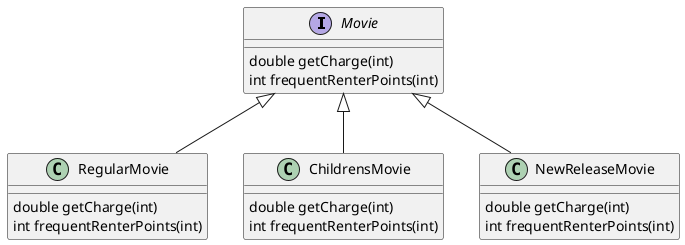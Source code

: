 @startuml

interface Movie {
    double getCharge(int)
    int frequentRenterPoints(int)
}

class RegularMovie {
    double getCharge(int)
    int frequentRenterPoints(int)
}

class ChildrensMovie {
    double getCharge(int)
    int frequentRenterPoints(int)
}

class NewReleaseMovie {
    double getCharge(int)
    int frequentRenterPoints(int)
}

Movie <|-- RegularMovie
Movie <|-- ChildrensMovie
Movie <|-- NewReleaseMovie

@enduml